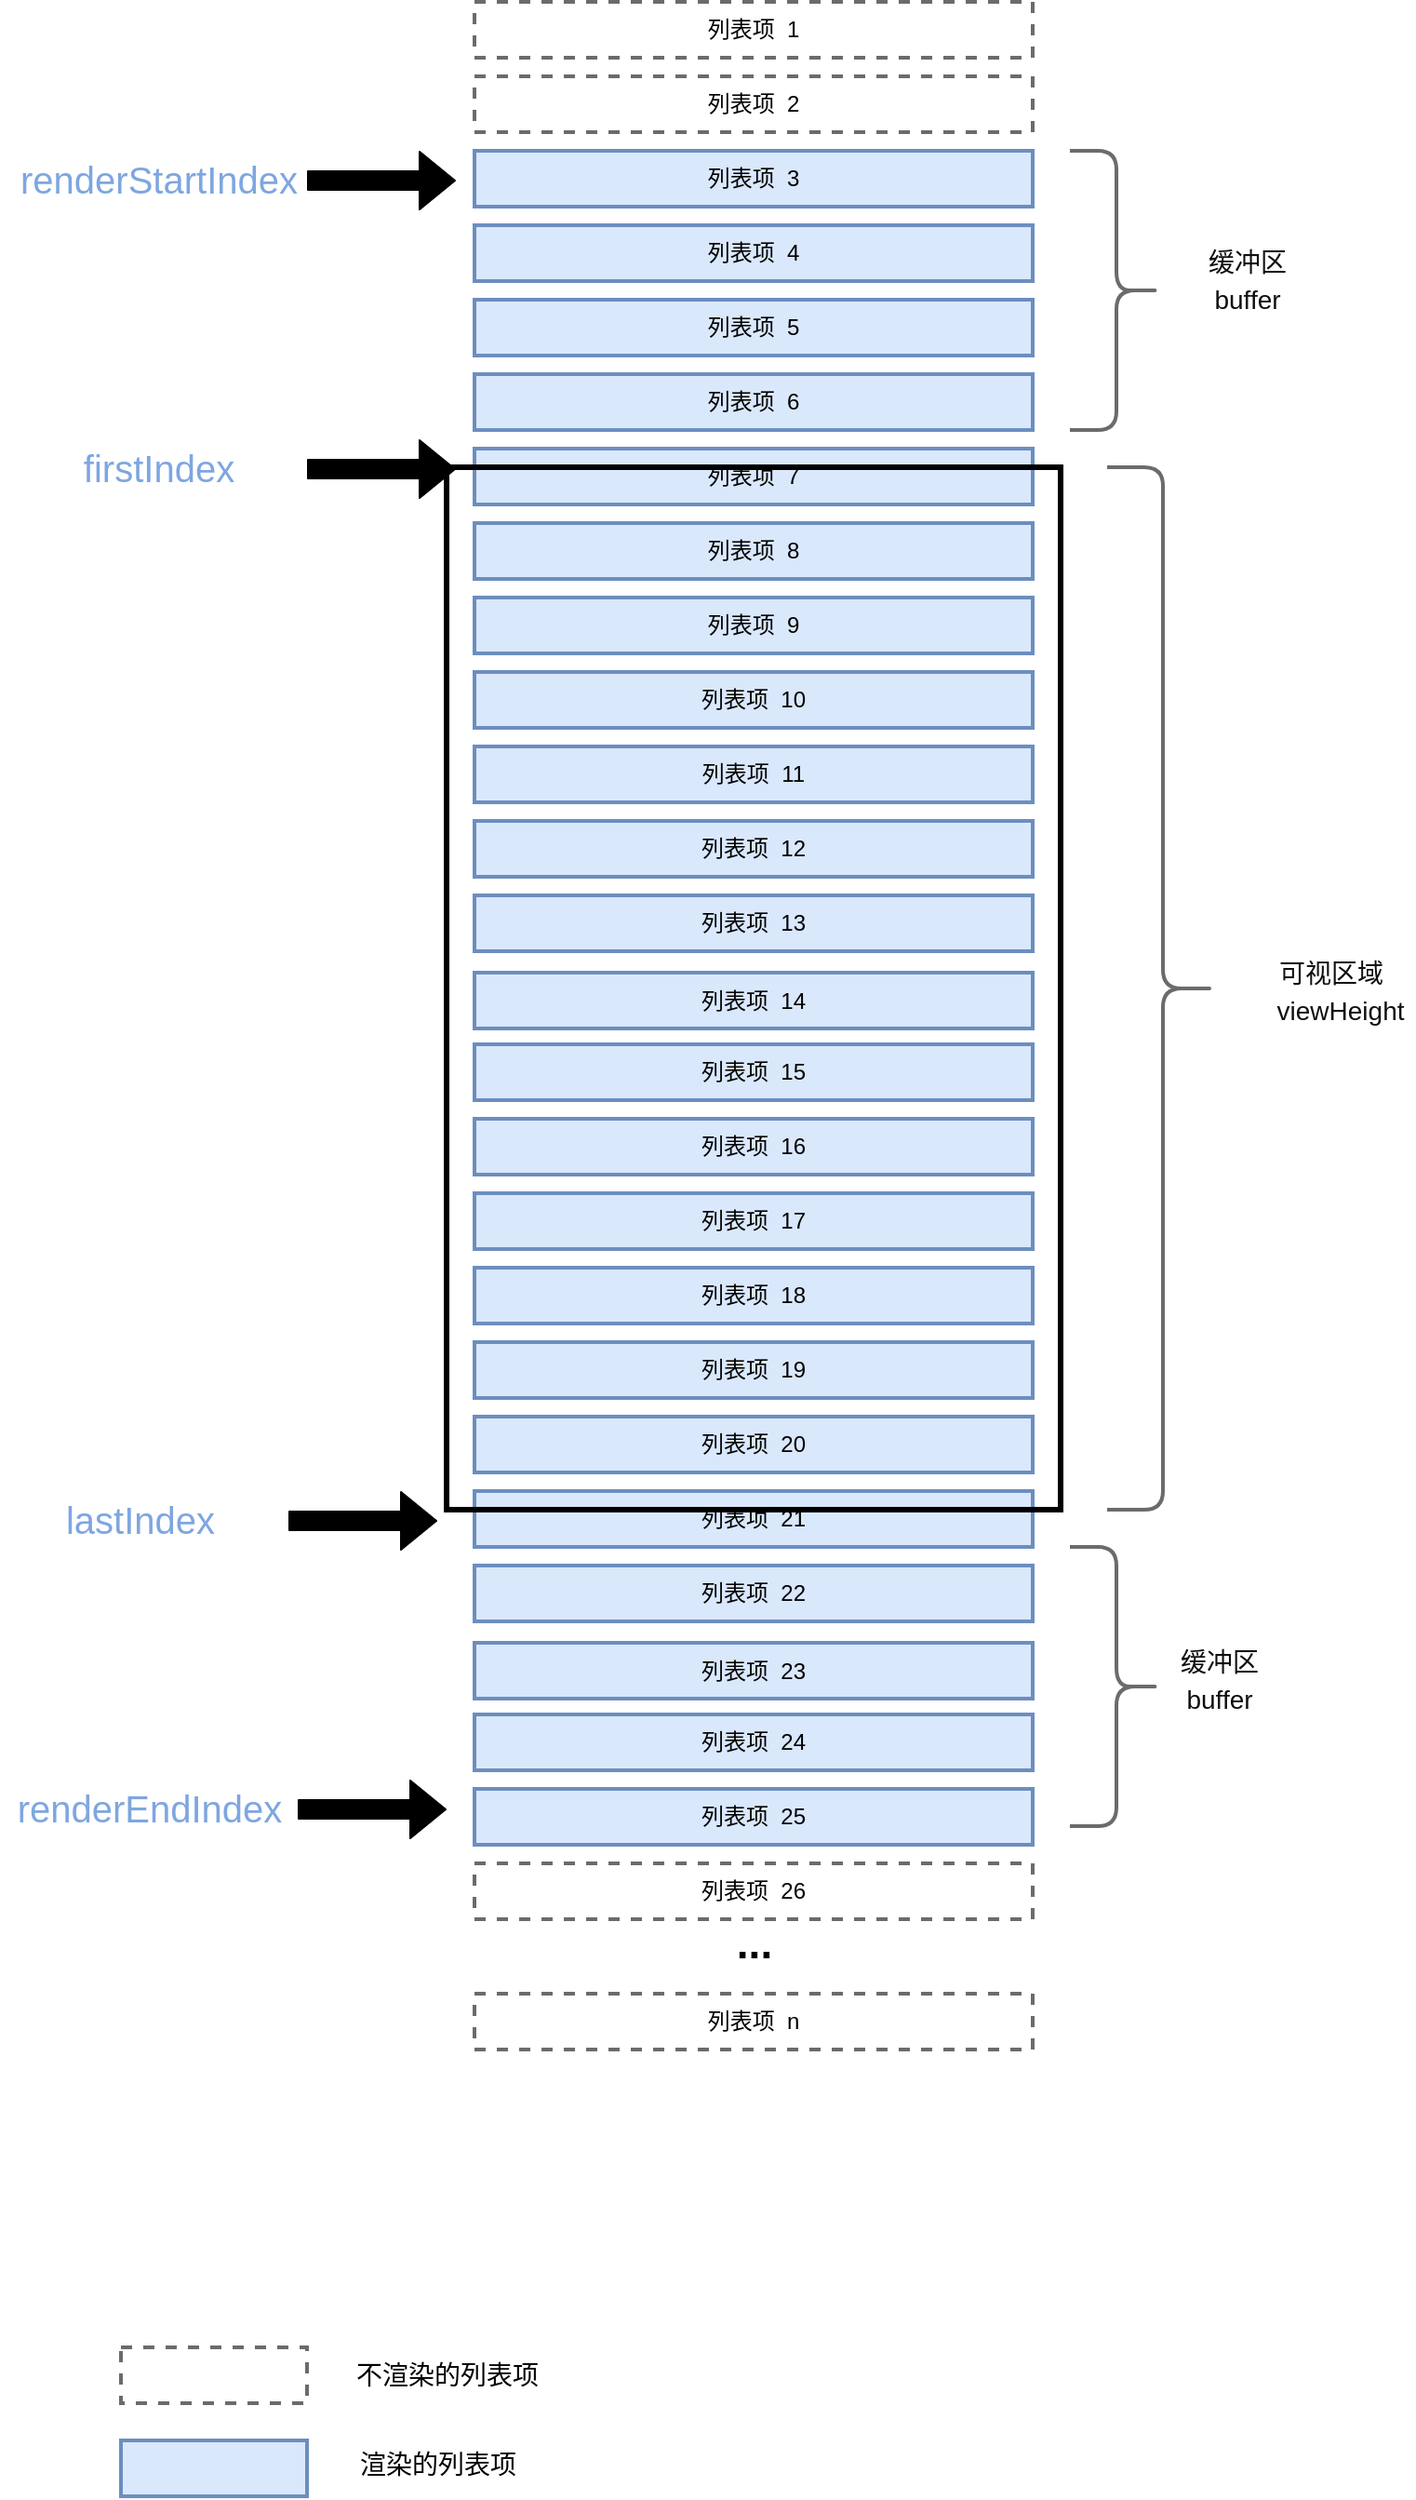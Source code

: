 <mxfile version="13.7.5" type="github">
  <diagram id="oOUND9pGjrlU18bBXw5d" name="Page-1">
    <mxGraphModel dx="1298" dy="687" grid="1" gridSize="10" guides="1" tooltips="1" connect="1" arrows="1" fold="1" page="1" pageScale="1" pageWidth="827" pageHeight="1500" math="0" shadow="0">
      <root>
        <mxCell id="0" />
        <mxCell id="1" parent="0" />
        <mxCell id="e9wrsvjZN6LrBHvfq03S-2" value="列表项&amp;nbsp; 1" style="rounded=0;whiteSpace=wrap;html=1;dashed=1;fillColor=none;strokeWidth=2;strokeColor=#6B6B6B;" vertex="1" parent="1">
          <mxGeometry x="260" y="60" width="300" height="30" as="geometry" />
        </mxCell>
        <mxCell id="e9wrsvjZN6LrBHvfq03S-3" value="列表项&amp;nbsp; 2" style="rounded=0;whiteSpace=wrap;html=1;fillColor=none;strokeWidth=2;strokeColor=#6B6B6B;dashed=1;" vertex="1" parent="1">
          <mxGeometry x="260" y="100" width="300" height="30" as="geometry" />
        </mxCell>
        <mxCell id="e9wrsvjZN6LrBHvfq03S-6" value="列表项&amp;nbsp; 3" style="rounded=0;whiteSpace=wrap;html=1;fillColor=#dae8fc;strokeWidth=2;strokeColor=#6c8ebf;" vertex="1" parent="1">
          <mxGeometry x="260" y="140" width="300" height="30" as="geometry" />
        </mxCell>
        <mxCell id="e9wrsvjZN6LrBHvfq03S-7" value="列表项&amp;nbsp; 4" style="rounded=0;whiteSpace=wrap;html=1;fillColor=#dae8fc;strokeWidth=2;strokeColor=#6c8ebf;" vertex="1" parent="1">
          <mxGeometry x="260" y="180" width="300" height="30" as="geometry" />
        </mxCell>
        <mxCell id="e9wrsvjZN6LrBHvfq03S-8" value="列表项&amp;nbsp; 5" style="rounded=0;whiteSpace=wrap;html=1;fillColor=#dae8fc;strokeWidth=2;strokeColor=#6c8ebf;" vertex="1" parent="1">
          <mxGeometry x="260" y="220" width="300" height="30" as="geometry" />
        </mxCell>
        <mxCell id="e9wrsvjZN6LrBHvfq03S-9" value="列表项&amp;nbsp; 6" style="rounded=0;whiteSpace=wrap;html=1;fillColor=#dae8fc;strokeWidth=2;strokeColor=#6c8ebf;" vertex="1" parent="1">
          <mxGeometry x="260" y="260" width="300" height="30" as="geometry" />
        </mxCell>
        <mxCell id="e9wrsvjZN6LrBHvfq03S-10" value="列表项&amp;nbsp; 7" style="rounded=0;whiteSpace=wrap;html=1;fillColor=#dae8fc;strokeWidth=2;strokeColor=#6c8ebf;" vertex="1" parent="1">
          <mxGeometry x="260" y="300" width="300" height="30" as="geometry" />
        </mxCell>
        <mxCell id="e9wrsvjZN6LrBHvfq03S-11" value="列表项&amp;nbsp; 8" style="rounded=0;whiteSpace=wrap;html=1;fillColor=#dae8fc;strokeWidth=2;strokeColor=#6c8ebf;" vertex="1" parent="1">
          <mxGeometry x="260" y="340" width="300" height="30" as="geometry" />
        </mxCell>
        <mxCell id="e9wrsvjZN6LrBHvfq03S-12" value="列表项&amp;nbsp; 9" style="rounded=0;whiteSpace=wrap;html=1;fillColor=#dae8fc;strokeWidth=2;strokeColor=#6c8ebf;" vertex="1" parent="1">
          <mxGeometry x="260" y="380" width="300" height="30" as="geometry" />
        </mxCell>
        <mxCell id="e9wrsvjZN6LrBHvfq03S-13" value="列表项&amp;nbsp; 10" style="rounded=0;whiteSpace=wrap;html=1;fillColor=#dae8fc;strokeWidth=2;strokeColor=#6c8ebf;" vertex="1" parent="1">
          <mxGeometry x="260" y="420" width="300" height="30" as="geometry" />
        </mxCell>
        <mxCell id="e9wrsvjZN6LrBHvfq03S-14" value="列表项&amp;nbsp; 11" style="rounded=0;whiteSpace=wrap;html=1;fillColor=#dae8fc;strokeWidth=2;strokeColor=#6c8ebf;" vertex="1" parent="1">
          <mxGeometry x="260" y="460" width="300" height="30" as="geometry" />
        </mxCell>
        <mxCell id="e9wrsvjZN6LrBHvfq03S-15" value="列表项&amp;nbsp; 12" style="rounded=0;whiteSpace=wrap;html=1;fillColor=#dae8fc;strokeWidth=2;strokeColor=#6c8ebf;" vertex="1" parent="1">
          <mxGeometry x="260" y="500" width="300" height="30" as="geometry" />
        </mxCell>
        <mxCell id="e9wrsvjZN6LrBHvfq03S-16" value="列表项&amp;nbsp; 13" style="rounded=0;whiteSpace=wrap;html=1;fillColor=#dae8fc;strokeWidth=2;strokeColor=#6c8ebf;" vertex="1" parent="1">
          <mxGeometry x="260" y="540" width="300" height="30" as="geometry" />
        </mxCell>
        <mxCell id="e9wrsvjZN6LrBHvfq03S-17" value="列表项&amp;nbsp; 14" style="rounded=0;whiteSpace=wrap;html=1;fillColor=#dae8fc;strokeWidth=2;strokeColor=#6c8ebf;" vertex="1" parent="1">
          <mxGeometry x="260" y="581.5" width="300" height="30" as="geometry" />
        </mxCell>
        <mxCell id="e9wrsvjZN6LrBHvfq03S-18" value="列表项&amp;nbsp; 15" style="rounded=0;whiteSpace=wrap;html=1;fillColor=#dae8fc;strokeWidth=2;strokeColor=#6c8ebf;" vertex="1" parent="1">
          <mxGeometry x="260" y="620" width="300" height="30" as="geometry" />
        </mxCell>
        <mxCell id="e9wrsvjZN6LrBHvfq03S-19" value="列表项&amp;nbsp; 16" style="rounded=0;whiteSpace=wrap;html=1;fillColor=#dae8fc;strokeWidth=2;strokeColor=#6c8ebf;" vertex="1" parent="1">
          <mxGeometry x="260" y="660" width="300" height="30" as="geometry" />
        </mxCell>
        <mxCell id="e9wrsvjZN6LrBHvfq03S-20" value="列表项&amp;nbsp; 17" style="rounded=0;whiteSpace=wrap;html=1;fillColor=#dae8fc;strokeWidth=2;strokeColor=#6c8ebf;" vertex="1" parent="1">
          <mxGeometry x="260" y="700" width="300" height="30" as="geometry" />
        </mxCell>
        <mxCell id="e9wrsvjZN6LrBHvfq03S-21" value="列表项&amp;nbsp; 18" style="rounded=0;whiteSpace=wrap;html=1;fillColor=#dae8fc;strokeWidth=2;strokeColor=#6c8ebf;" vertex="1" parent="1">
          <mxGeometry x="260" y="740" width="300" height="30" as="geometry" />
        </mxCell>
        <mxCell id="e9wrsvjZN6LrBHvfq03S-22" value="列表项&amp;nbsp; 19" style="rounded=0;whiteSpace=wrap;html=1;fillColor=#dae8fc;strokeWidth=2;strokeColor=#6c8ebf;" vertex="1" parent="1">
          <mxGeometry x="260" y="780" width="300" height="30" as="geometry" />
        </mxCell>
        <mxCell id="e9wrsvjZN6LrBHvfq03S-23" value="列表项&amp;nbsp; 20" style="rounded=0;whiteSpace=wrap;html=1;fillColor=#dae8fc;strokeWidth=2;strokeColor=#6c8ebf;" vertex="1" parent="1">
          <mxGeometry x="260" y="820" width="300" height="30" as="geometry" />
        </mxCell>
        <mxCell id="e9wrsvjZN6LrBHvfq03S-24" value="列表项&amp;nbsp; 21" style="rounded=0;whiteSpace=wrap;html=1;fillColor=#dae8fc;strokeWidth=2;strokeColor=#6c8ebf;" vertex="1" parent="1">
          <mxGeometry x="260" y="860" width="300" height="30" as="geometry" />
        </mxCell>
        <mxCell id="e9wrsvjZN6LrBHvfq03S-25" value="列表项&amp;nbsp; 22" style="rounded=0;whiteSpace=wrap;html=1;fillColor=#dae8fc;strokeWidth=2;strokeColor=#6c8ebf;" vertex="1" parent="1">
          <mxGeometry x="260" y="900" width="300" height="30" as="geometry" />
        </mxCell>
        <mxCell id="e9wrsvjZN6LrBHvfq03S-26" value="列表项&amp;nbsp; 23" style="rounded=0;whiteSpace=wrap;html=1;fillColor=#dae8fc;strokeWidth=2;strokeColor=#6c8ebf;" vertex="1" parent="1">
          <mxGeometry x="260" y="941.5" width="300" height="30" as="geometry" />
        </mxCell>
        <mxCell id="e9wrsvjZN6LrBHvfq03S-27" value="列表项&amp;nbsp; 24" style="rounded=0;whiteSpace=wrap;html=1;fillColor=#dae8fc;strokeWidth=2;strokeColor=#6c8ebf;" vertex="1" parent="1">
          <mxGeometry x="260" y="980" width="300" height="30" as="geometry" />
        </mxCell>
        <mxCell id="e9wrsvjZN6LrBHvfq03S-28" value="列表项&amp;nbsp; 25" style="rounded=0;whiteSpace=wrap;html=1;fillColor=#dae8fc;strokeWidth=2;strokeColor=#6c8ebf;" vertex="1" parent="1">
          <mxGeometry x="260" y="1020" width="300" height="30" as="geometry" />
        </mxCell>
        <mxCell id="e9wrsvjZN6LrBHvfq03S-29" value="列表项&amp;nbsp; 26" style="rounded=0;whiteSpace=wrap;html=1;fillColor=none;strokeWidth=2;strokeColor=#6B6B6B;dashed=1;" vertex="1" parent="1">
          <mxGeometry x="260" y="1060" width="300" height="30" as="geometry" />
        </mxCell>
        <mxCell id="e9wrsvjZN6LrBHvfq03S-30" value="列表项&amp;nbsp; n" style="rounded=0;whiteSpace=wrap;html=1;fillColor=none;strokeWidth=2;strokeColor=#6B6B6B;dashed=1;" vertex="1" parent="1">
          <mxGeometry x="260" y="1130" width="300" height="30" as="geometry" />
        </mxCell>
        <mxCell id="e9wrsvjZN6LrBHvfq03S-31" value="&lt;b&gt;&lt;font style=&quot;font-size: 23px&quot;&gt;...&lt;/font&gt;&lt;/b&gt;" style="text;html=1;align=center;verticalAlign=middle;resizable=0;points=[];autosize=1;" vertex="1" parent="1">
          <mxGeometry x="395" y="1093" width="30" height="20" as="geometry" />
        </mxCell>
        <mxCell id="e9wrsvjZN6LrBHvfq03S-1" value="" style="rounded=0;whiteSpace=wrap;html=1;strokeWidth=3;fillColor=none;" vertex="1" parent="1">
          <mxGeometry x="245" y="310" width="330" height="560" as="geometry" />
        </mxCell>
        <mxCell id="e9wrsvjZN6LrBHvfq03S-32" value="" style="rounded=0;whiteSpace=wrap;html=1;fillColor=none;strokeWidth=2;strokeColor=#6B6B6B;dashed=1;" vertex="1" parent="1">
          <mxGeometry x="70" y="1320" width="100" height="30" as="geometry" />
        </mxCell>
        <mxCell id="e9wrsvjZN6LrBHvfq03S-33" value="" style="rounded=0;whiteSpace=wrap;html=1;fillColor=#dae8fc;strokeWidth=2;strokeColor=#6c8ebf;" vertex="1" parent="1">
          <mxGeometry x="70" y="1370" width="100" height="30" as="geometry" />
        </mxCell>
        <mxCell id="e9wrsvjZN6LrBHvfq03S-34" value="不渲染的列表项" style="text;html=1;align=center;verticalAlign=middle;resizable=0;points=[];autosize=1;fontSize=14;" vertex="1" parent="1">
          <mxGeometry x="190" y="1325" width="110" height="20" as="geometry" />
        </mxCell>
        <mxCell id="e9wrsvjZN6LrBHvfq03S-35" value="渲染的列表项" style="text;html=1;align=center;verticalAlign=middle;resizable=0;points=[];autosize=1;fontSize=14;" vertex="1" parent="1">
          <mxGeometry x="190" y="1373" width="100" height="20" as="geometry" />
        </mxCell>
        <mxCell id="e9wrsvjZN6LrBHvfq03S-36" value="&lt;font style=&quot;font-size: 20px&quot;&gt;renderStartIndex&lt;/font&gt;" style="text;html=1;align=center;verticalAlign=middle;resizable=0;points=[];autosize=1;fontSize=14;fontColor=#7EA6E0;" vertex="1" parent="1">
          <mxGeometry x="10" y="145" width="160" height="20" as="geometry" />
        </mxCell>
        <mxCell id="e9wrsvjZN6LrBHvfq03S-37" value="" style="shape=flexArrow;endArrow=classic;html=1;fontSize=14;labelBackgroundColor=#ffffff;fillColor=#000;" edge="1" parent="1">
          <mxGeometry width="50" height="50" relative="1" as="geometry">
            <mxPoint x="170" y="156" as="sourcePoint" />
            <mxPoint x="250" y="156" as="targetPoint" />
          </mxGeometry>
        </mxCell>
        <mxCell id="e9wrsvjZN6LrBHvfq03S-38" value="&lt;font style=&quot;font-size: 20px&quot;&gt;firstIndex&lt;/font&gt;" style="text;html=1;align=center;verticalAlign=middle;resizable=0;points=[];autosize=1;fontSize=14;fontColor=#7EA6E0;" vertex="1" parent="1">
          <mxGeometry x="40" y="300" width="100" height="20" as="geometry" />
        </mxCell>
        <mxCell id="e9wrsvjZN6LrBHvfq03S-39" value="" style="shape=flexArrow;endArrow=classic;html=1;fontSize=14;labelBackgroundColor=#ffffff;fillColor=#000;" edge="1" parent="1">
          <mxGeometry width="50" height="50" relative="1" as="geometry">
            <mxPoint x="170" y="311" as="sourcePoint" />
            <mxPoint x="250" y="311" as="targetPoint" />
          </mxGeometry>
        </mxCell>
        <mxCell id="e9wrsvjZN6LrBHvfq03S-40" value="&lt;font style=&quot;font-size: 20px&quot;&gt;lastIndex&lt;/font&gt;" style="text;html=1;align=center;verticalAlign=middle;resizable=0;points=[];autosize=1;fontSize=14;fontColor=#7EA6E0;" vertex="1" parent="1">
          <mxGeometry x="30" y="865" width="100" height="20" as="geometry" />
        </mxCell>
        <mxCell id="e9wrsvjZN6LrBHvfq03S-41" value="" style="shape=flexArrow;endArrow=classic;html=1;fontSize=14;labelBackgroundColor=#ffffff;fillColor=#000;" edge="1" parent="1">
          <mxGeometry width="50" height="50" relative="1" as="geometry">
            <mxPoint x="160" y="876" as="sourcePoint" />
            <mxPoint x="240" y="876" as="targetPoint" />
          </mxGeometry>
        </mxCell>
        <mxCell id="e9wrsvjZN6LrBHvfq03S-42" value="&lt;font style=&quot;font-size: 20px&quot;&gt;renderEndIndex&lt;/font&gt;" style="text;html=1;align=center;verticalAlign=middle;resizable=0;points=[];autosize=1;fontSize=14;fontColor=#7EA6E0;" vertex="1" parent="1">
          <mxGeometry x="5" y="1020" width="160" height="20" as="geometry" />
        </mxCell>
        <mxCell id="e9wrsvjZN6LrBHvfq03S-43" value="" style="shape=flexArrow;endArrow=classic;html=1;fontSize=14;labelBackgroundColor=#ffffff;fillColor=#000;" edge="1" parent="1">
          <mxGeometry width="50" height="50" relative="1" as="geometry">
            <mxPoint x="165" y="1031" as="sourcePoint" />
            <mxPoint x="245" y="1031" as="targetPoint" />
          </mxGeometry>
        </mxCell>
        <mxCell id="e9wrsvjZN6LrBHvfq03S-44" value="" style="shape=curlyBracket;whiteSpace=wrap;html=1;rounded=1;strokeColor=#6B6B6B;strokeWidth=2;fillColor=none;fontSize=14;fontColor=#7EA6E0;rotation=-180;" vertex="1" parent="1">
          <mxGeometry x="600" y="310" width="60" height="560" as="geometry" />
        </mxCell>
        <mxCell id="e9wrsvjZN6LrBHvfq03S-45" value="&lt;font color=&quot;#0f0f0f&quot;&gt;可视区域&lt;/font&gt;" style="text;html=1;align=center;verticalAlign=middle;resizable=0;points=[];autosize=1;fontSize=14;fontColor=#7EA6E0;" vertex="1" parent="1">
          <mxGeometry x="685" y="571.5" width="70" height="20" as="geometry" />
        </mxCell>
        <mxCell id="e9wrsvjZN6LrBHvfq03S-46" value="&lt;font color=&quot;#0f0f0f&quot;&gt;viewHeight&lt;/font&gt;" style="text;html=1;align=center;verticalAlign=middle;resizable=0;points=[];autosize=1;fontSize=14;fontColor=#7EA6E0;" vertex="1" parent="1">
          <mxGeometry x="685" y="591.5" width="80" height="20" as="geometry" />
        </mxCell>
        <mxCell id="e9wrsvjZN6LrBHvfq03S-47" value="" style="shape=curlyBracket;whiteSpace=wrap;html=1;rounded=1;strokeColor=#6B6B6B;strokeWidth=2;fillColor=none;fontSize=14;fontColor=#7EA6E0;rotation=-180;" vertex="1" parent="1">
          <mxGeometry x="580" y="140" width="50" height="150" as="geometry" />
        </mxCell>
        <mxCell id="e9wrsvjZN6LrBHvfq03S-48" value="&lt;font color=&quot;#0f0f0f&quot;&gt;缓冲区&lt;/font&gt;" style="text;html=1;align=center;verticalAlign=middle;resizable=0;points=[];autosize=1;fontSize=14;fontColor=#7EA6E0;" vertex="1" parent="1">
          <mxGeometry x="645" y="190" width="60" height="20" as="geometry" />
        </mxCell>
        <mxCell id="e9wrsvjZN6LrBHvfq03S-49" value="&lt;font color=&quot;#0f0f0f&quot;&gt;buffer&lt;/font&gt;" style="text;html=1;align=center;verticalAlign=middle;resizable=0;points=[];autosize=1;fontSize=14;fontColor=#7EA6E0;" vertex="1" parent="1">
          <mxGeometry x="650" y="210" width="50" height="20" as="geometry" />
        </mxCell>
        <mxCell id="e9wrsvjZN6LrBHvfq03S-50" value="" style="shape=curlyBracket;whiteSpace=wrap;html=1;rounded=1;strokeColor=#6B6B6B;strokeWidth=2;fillColor=none;fontSize=14;fontColor=#7EA6E0;rotation=-180;" vertex="1" parent="1">
          <mxGeometry x="580" y="890" width="50" height="150" as="geometry" />
        </mxCell>
        <mxCell id="e9wrsvjZN6LrBHvfq03S-51" value="&lt;font color=&quot;#0f0f0f&quot;&gt;缓冲区&lt;/font&gt;" style="text;html=1;align=center;verticalAlign=middle;resizable=0;points=[];autosize=1;fontSize=14;fontColor=#7EA6E0;" vertex="1" parent="1">
          <mxGeometry x="630" y="941.5" width="60" height="20" as="geometry" />
        </mxCell>
        <mxCell id="e9wrsvjZN6LrBHvfq03S-52" value="&lt;font color=&quot;#0f0f0f&quot;&gt;buffer&lt;/font&gt;" style="text;html=1;align=center;verticalAlign=middle;resizable=0;points=[];autosize=1;fontSize=14;fontColor=#7EA6E0;" vertex="1" parent="1">
          <mxGeometry x="635" y="961.5" width="50" height="20" as="geometry" />
        </mxCell>
      </root>
    </mxGraphModel>
  </diagram>
</mxfile>
